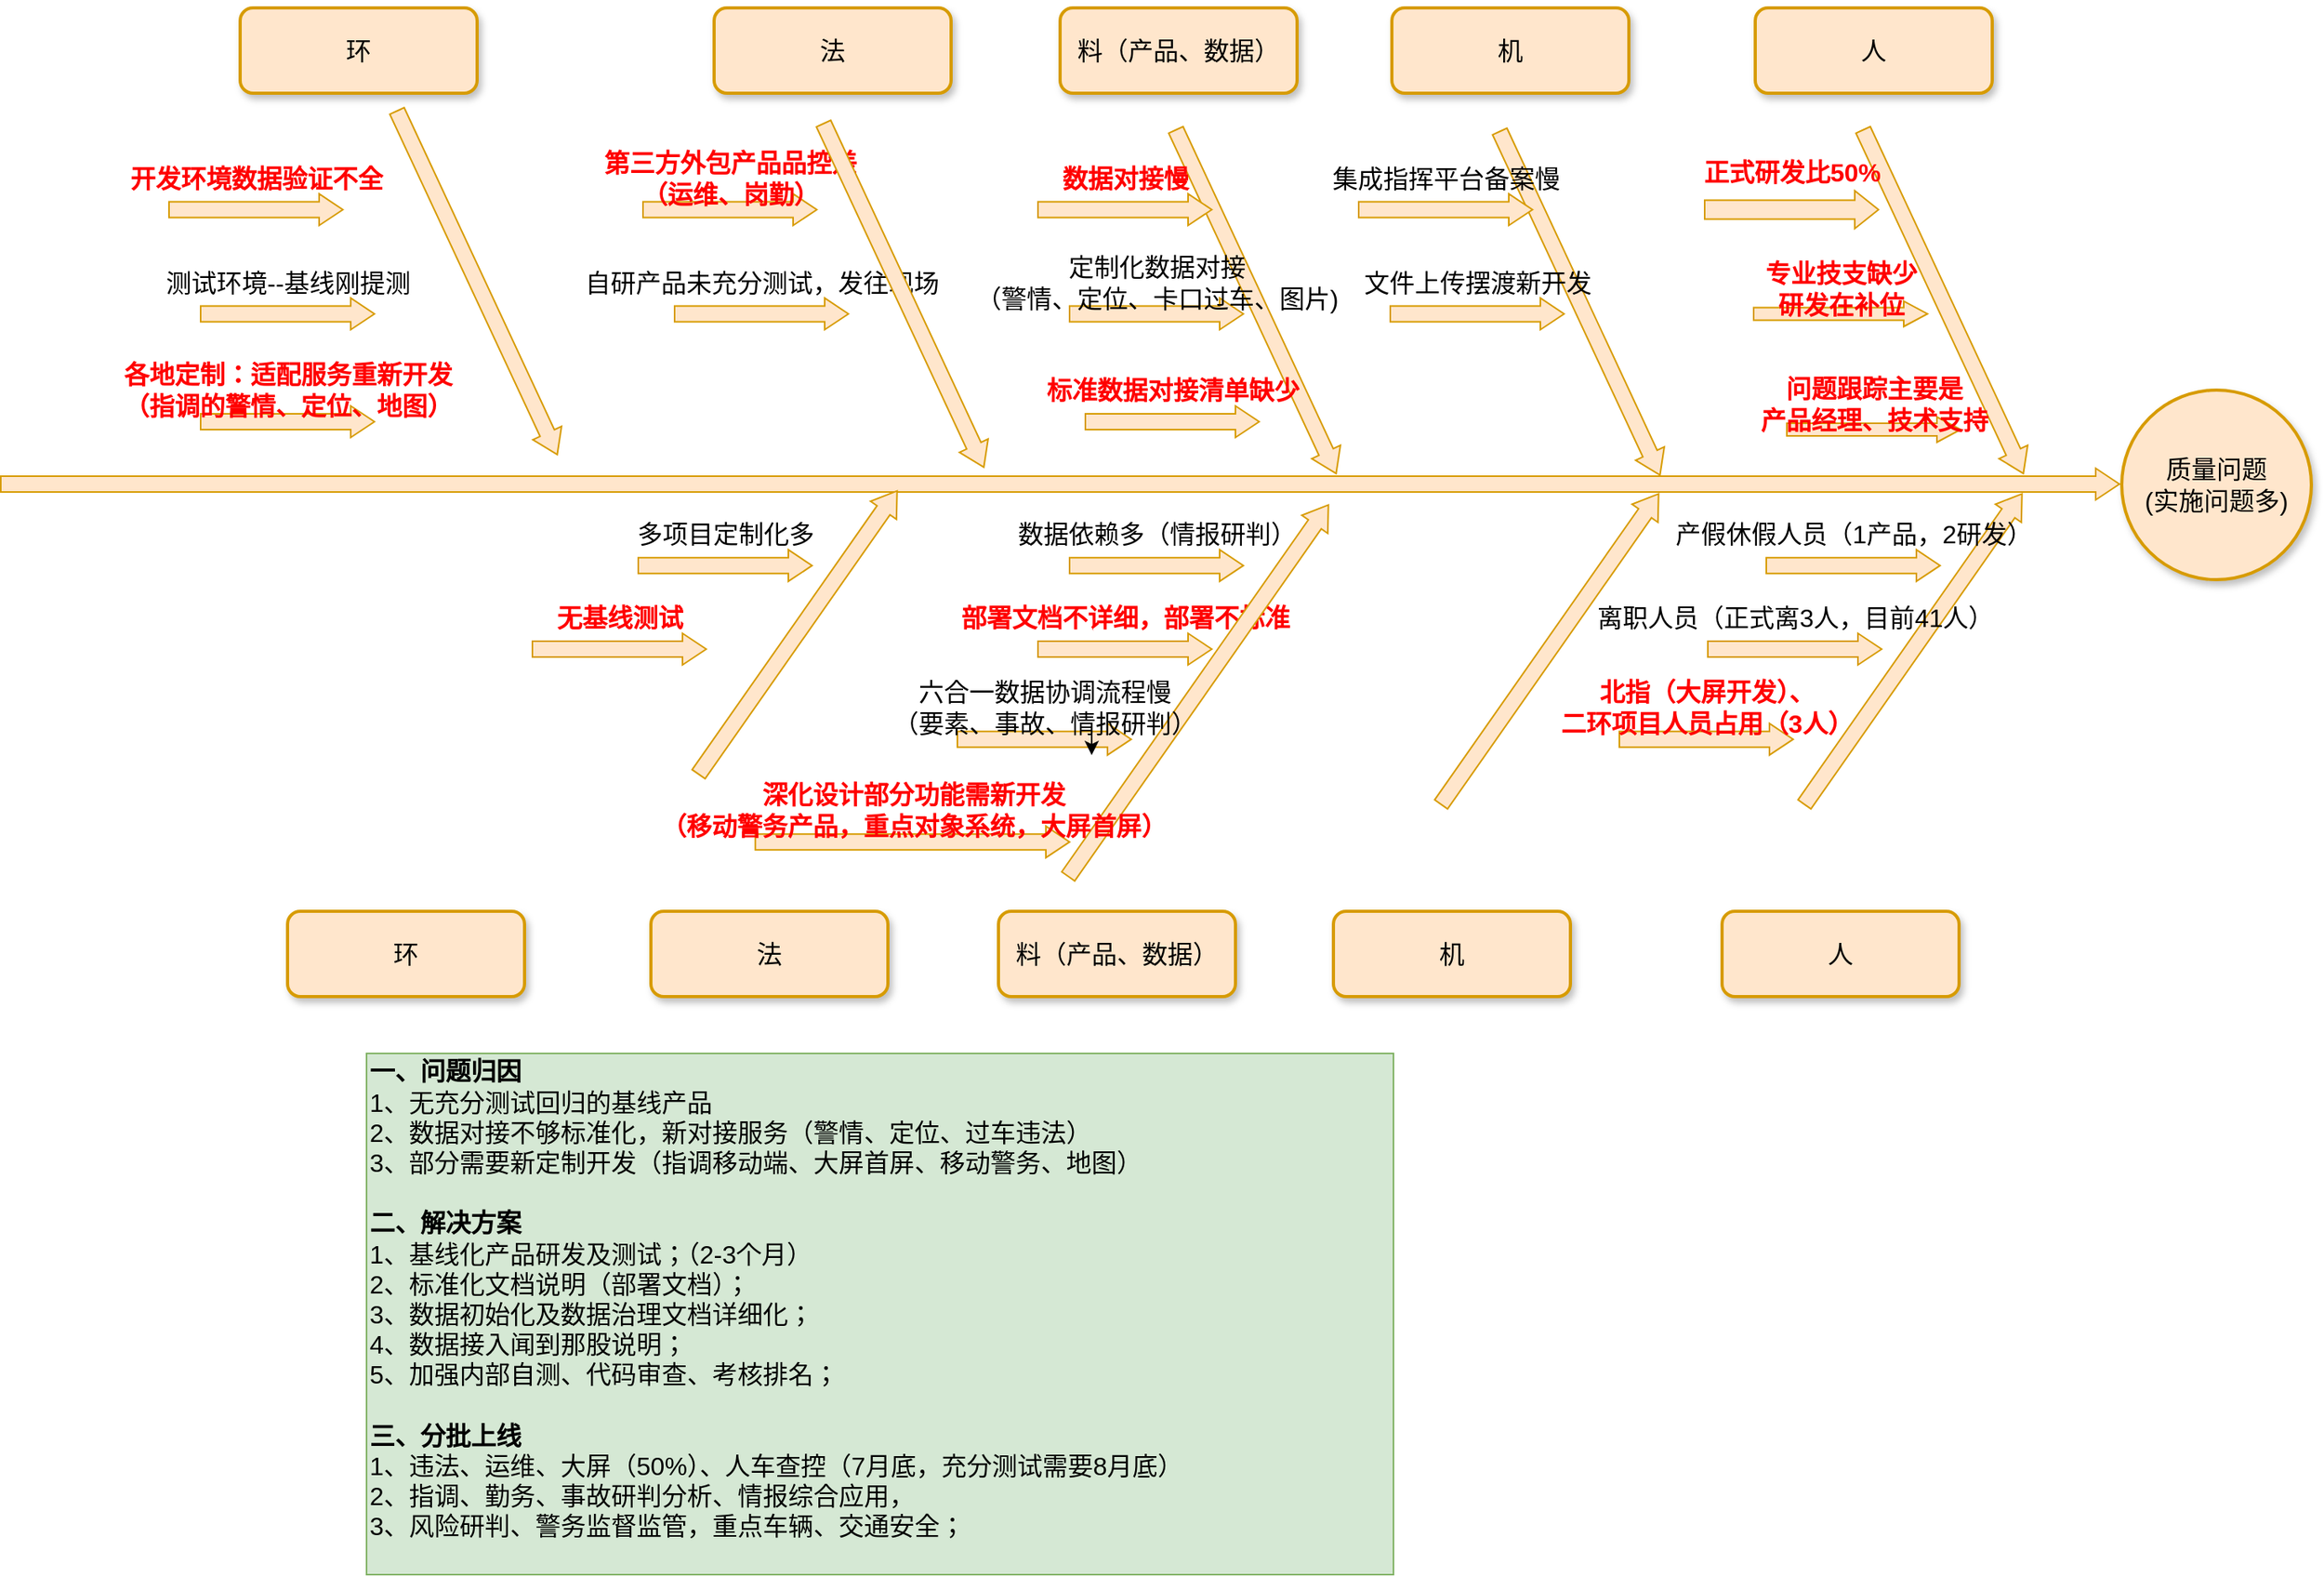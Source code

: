 <mxfile version="24.7.17" pages="3">
  <diagram id="59BYjAzN32ktKcpKIBuP" name="质量分析">
    <mxGraphModel dx="2193" dy="923" grid="0" gridSize="10" guides="1" tooltips="1" connect="1" arrows="1" fold="1" page="0" pageScale="1" pageWidth="827" pageHeight="1169" math="0" shadow="0">
      <root>
        <mxCell id="0" />
        <mxCell id="1" parent="0" />
        <mxCell id="lsGNj6fLJ-FlK3OzBnc--1" value="" style="html=1;shadow=0;dashed=0;align=center;verticalAlign=middle;shape=mxgraph.arrows2.arrow;dy=0.5;dx=15;direction=north;notch=0;rounded=0;strokeWidth=1;fontSize=16;rotation=35;fillColor=#ffe6cc;strokeColor=#d79b00;" parent="1" vertex="1">
          <mxGeometry x="799" y="604" width="20" height="240" as="geometry" />
        </mxCell>
        <mxCell id="lsGNj6fLJ-FlK3OzBnc--2" value="" style="html=1;shadow=0;dashed=0;align=center;verticalAlign=middle;shape=mxgraph.arrows2.arrow;dy=0.5;dx=15;direction=north;notch=0;rounded=0;strokeWidth=1;fontSize=16;rotation=35;fillColor=#ffe6cc;strokeColor=#d79b00;" parent="1" vertex="1">
          <mxGeometry x="1029" y="604" width="20" height="240" as="geometry" />
        </mxCell>
        <mxCell id="lsGNj6fLJ-FlK3OzBnc--3" value="" style="html=1;shadow=0;dashed=0;align=center;verticalAlign=middle;shape=mxgraph.arrows2.arrow;dy=0.5;dx=15;direction=north;notch=0;rounded=0;strokeWidth=1;fontSize=16;rotation=90;fillColor=#ffe6cc;strokeColor=#d79b00;" parent="1" vertex="1">
          <mxGeometry x="489" y="-51" width="20" height="1341" as="geometry" />
        </mxCell>
        <mxCell id="lsGNj6fLJ-FlK3OzBnc--4" value="" style="html=1;shadow=0;dashed=0;align=center;verticalAlign=middle;shape=mxgraph.arrows2.arrow;dy=0.5;dx=15;direction=north;notch=0;rounded=0;strokeWidth=1;fontSize=16;rotation=155;fillColor=#ffe6cc;strokeColor=#d79b00;" parent="1" vertex="1">
          <mxGeometry x="613" y="384" width="20" height="240" as="geometry" />
        </mxCell>
        <mxCell id="lsGNj6fLJ-FlK3OzBnc--5" value="" style="html=1;shadow=0;dashed=0;align=center;verticalAlign=middle;shape=mxgraph.arrows2.arrow;dy=0.5;dx=15;direction=north;notch=0;rounded=0;strokeWidth=1;fontSize=16;rotation=155;fillColor=#ffe6cc;strokeColor=#d79b00;" parent="1" vertex="1">
          <mxGeometry x="818" y="385" width="20" height="240" as="geometry" />
        </mxCell>
        <mxCell id="lsGNj6fLJ-FlK3OzBnc--6" value="" style="html=1;shadow=0;dashed=0;align=center;verticalAlign=middle;shape=mxgraph.arrows2.arrow;dy=0.5;dx=15;direction=north;notch=0;rounded=0;strokeWidth=1;fontSize=16;rotation=155;fillColor=#ffe6cc;strokeColor=#d79b00;" parent="1" vertex="1">
          <mxGeometry x="1048" y="384" width="20" height="240" as="geometry" />
        </mxCell>
        <mxCell id="lsGNj6fLJ-FlK3OzBnc--7" value="料（产品、数据）" style="rounded=1;whiteSpace=wrap;html=1;shadow=1;strokeWidth=2;fontSize=16;fillColor=#ffe6cc;strokeColor=#d79b00;" parent="1" vertex="1">
          <mxGeometry x="499" y="318" width="150" height="54" as="geometry" />
        </mxCell>
        <mxCell id="lsGNj6fLJ-FlK3OzBnc--8" value="机" style="rounded=1;whiteSpace=wrap;html=1;shadow=1;strokeWidth=2;fontSize=16;fillColor=#ffe6cc;strokeColor=#d79b00;" parent="1" vertex="1">
          <mxGeometry x="709" y="318" width="150" height="54" as="geometry" />
        </mxCell>
        <mxCell id="lsGNj6fLJ-FlK3OzBnc--9" value="人" style="rounded=1;whiteSpace=wrap;html=1;shadow=1;strokeWidth=2;fontSize=16;fillColor=#ffe6cc;strokeColor=#d79b00;" parent="1" vertex="1">
          <mxGeometry x="939" y="318" width="150" height="54" as="geometry" />
        </mxCell>
        <mxCell id="lsGNj6fLJ-FlK3OzBnc--10" value="法" style="rounded=1;whiteSpace=wrap;html=1;shadow=1;strokeWidth=2;fontSize=16;fillColor=#ffe6cc;strokeColor=#d79b00;" parent="1" vertex="1">
          <mxGeometry x="280" y="318" width="150" height="54" as="geometry" />
        </mxCell>
        <mxCell id="lsGNj6fLJ-FlK3OzBnc--11" value="机" style="rounded=1;whiteSpace=wrap;html=1;shadow=1;strokeWidth=2;fontSize=16;fillColor=#ffe6cc;strokeColor=#d79b00;" parent="1" vertex="1">
          <mxGeometry x="672" y="890" width="150" height="54" as="geometry" />
        </mxCell>
        <mxCell id="lsGNj6fLJ-FlK3OzBnc--13" value="质量问题&lt;div&gt;(实施问题多)&lt;/div&gt;" style="ellipse;whiteSpace=wrap;html=1;rounded=1;shadow=1;strokeWidth=2;fontSize=16;fillColor=#ffe6cc;strokeColor=#d79b00;" parent="1" vertex="1">
          <mxGeometry x="1171" y="560" width="120" height="120" as="geometry" />
        </mxCell>
        <mxCell id="lsGNj6fLJ-FlK3OzBnc--14" value="数据对接慢" style="html=1;shadow=0;dashed=0;align=center;verticalAlign=middle;shape=mxgraph.arrows2.arrow;dy=0.5;dx=15;direction=north;notch=0;rounded=0;strokeWidth=1;fontSize=16;rotation=90;horizontal=0;labelPosition=left;verticalLabelPosition=middle;fillColor=#ffe6cc;strokeColor=#d79b00;fontStyle=1;fontColor=#FF0000;" parent="1" vertex="1">
          <mxGeometry x="530" y="390.74" width="20" height="110" as="geometry" />
        </mxCell>
        <mxCell id="lsGNj6fLJ-FlK3OzBnc--15" value="&lt;div style=&quot;&quot;&gt;集成指挥平台备案慢&lt;br&gt;&lt;/div&gt;" style="html=1;shadow=0;dashed=0;align=center;verticalAlign=middle;shape=mxgraph.arrows2.arrow;dy=0.5;dx=15;direction=north;notch=0;rounded=0;strokeWidth=1;fontSize=16;rotation=90;horizontal=0;labelPosition=left;verticalLabelPosition=middle;fillColor=#ffe6cc;strokeColor=#d79b00;" parent="1" vertex="1">
          <mxGeometry x="733" y="390.74" width="20" height="110" as="geometry" />
        </mxCell>
        <mxCell id="lsGNj6fLJ-FlK3OzBnc--16" value="正式研发比50%" style="html=1;shadow=0;dashed=0;align=center;verticalAlign=middle;shape=mxgraph.arrows2.arrow;dy=0.5;dx=15;direction=north;notch=0;rounded=0;strokeWidth=1;fontSize=16;rotation=90;horizontal=0;labelPosition=left;verticalLabelPosition=middle;fillColor=#ffe6cc;strokeColor=#d79b00;fontStyle=1;fontColor=#FF0000;" parent="1" vertex="1">
          <mxGeometry x="950" y="390.74" width="24" height="110" as="geometry" />
        </mxCell>
        <mxCell id="lsGNj6fLJ-FlK3OzBnc--17" value="自研产品未充分测试，发往现场" style="html=1;shadow=0;dashed=0;align=center;verticalAlign=middle;shape=mxgraph.arrows2.arrow;dy=0.5;dx=15;direction=north;notch=0;rounded=0;strokeWidth=1;fontSize=16;rotation=90;horizontal=0;labelPosition=left;verticalLabelPosition=middle;fillColor=#ffe6cc;strokeColor=#d79b00;" parent="1" vertex="1">
          <mxGeometry x="300" y="456.74" width="20" height="110" as="geometry" />
        </mxCell>
        <mxCell id="lsGNj6fLJ-FlK3OzBnc--19" value="离职人员（正式离3人，目前41人）" style="html=1;shadow=0;dashed=0;align=center;verticalAlign=middle;shape=mxgraph.arrows2.arrow;dy=0.5;dx=15;direction=north;notch=0;rounded=0;strokeWidth=1;fontSize=16;rotation=90;horizontal=0;labelPosition=left;verticalLabelPosition=middle;fillColor=#ffe6cc;strokeColor=#d79b00;" parent="1" vertex="1">
          <mxGeometry x="954" y="669" width="20" height="110" as="geometry" />
        </mxCell>
        <mxCell id="lsGNj6fLJ-FlK3OzBnc--20" value="定制化数据对接&lt;div&gt;（警情、定位、卡口过车、图片)&lt;/div&gt;" style="html=1;shadow=0;dashed=0;align=center;verticalAlign=middle;shape=mxgraph.arrows2.arrow;dy=0.5;dx=15;direction=north;notch=0;rounded=0;strokeWidth=1;fontSize=16;rotation=90;horizontal=0;labelPosition=left;verticalLabelPosition=middle;fillColor=#ffe6cc;strokeColor=#d79b00;" parent="1" vertex="1">
          <mxGeometry x="550" y="456.74" width="20" height="110" as="geometry" />
        </mxCell>
        <mxCell id="lsGNj6fLJ-FlK3OzBnc--22" value="专业技支缺少&lt;div&gt;研发在补位&lt;/div&gt;" style="html=1;shadow=0;dashed=0;align=center;verticalAlign=middle;shape=mxgraph.arrows2.arrow;dy=0.5;dx=15;direction=north;notch=0;rounded=0;strokeWidth=1;fontSize=16;rotation=90;horizontal=0;labelPosition=left;verticalLabelPosition=middle;fillColor=#ffe6cc;strokeColor=#d79b00;fontStyle=1;fontColor=#FF0000;" parent="1" vertex="1">
          <mxGeometry x="985" y="456.74" width="16" height="110" as="geometry" />
        </mxCell>
        <mxCell id="lsGNj6fLJ-FlK3OzBnc--23" value="第三方外包产品品控差&lt;div&gt;（运维、岗勤）&lt;/div&gt;" style="html=1;shadow=0;dashed=0;align=center;verticalAlign=middle;shape=mxgraph.arrows2.arrow;dy=0.5;dx=15;direction=north;notch=0;rounded=0;strokeWidth=1;fontSize=16;rotation=90;horizontal=0;labelPosition=left;verticalLabelPosition=middle;fillColor=#ffe6cc;strokeColor=#d79b00;fontStyle=1;fontColor=#FF0000;" parent="1" vertex="1">
          <mxGeometry x="280" y="390.74" width="20" height="110" as="geometry" />
        </mxCell>
        <mxCell id="lsGNj6fLJ-FlK3OzBnc--25" value="产假休假人员（1产品，2研发）" style="html=1;shadow=0;dashed=0;align=center;verticalAlign=middle;shape=mxgraph.arrows2.arrow;dy=0.5;dx=15;direction=north;notch=0;rounded=0;strokeWidth=1;fontSize=16;rotation=90;horizontal=0;labelPosition=left;verticalLabelPosition=middle;fillColor=#ffe6cc;strokeColor=#d79b00;" parent="1" vertex="1">
          <mxGeometry x="991" y="616.1" width="20" height="110" as="geometry" />
        </mxCell>
        <mxCell id="lsGNj6fLJ-FlK3OzBnc--28" value="数据依赖多（情报研判）" style="html=1;shadow=0;dashed=0;align=center;verticalAlign=middle;shape=mxgraph.arrows2.arrow;dy=0.5;dx=15;direction=north;notch=0;rounded=0;strokeWidth=1;fontSize=16;rotation=90;horizontal=0;labelPosition=left;verticalLabelPosition=middle;fillColor=#ffe6cc;strokeColor=#d79b00;" parent="1" vertex="1">
          <mxGeometry x="550" y="616.1" width="20" height="110" as="geometry" />
        </mxCell>
        <mxCell id="lsGNj6fLJ-FlK3OzBnc--29" value="部署文档不详细，部署不标准" style="html=1;shadow=0;dashed=0;align=center;verticalAlign=middle;shape=mxgraph.arrows2.arrow;dy=0.5;dx=15;direction=north;notch=0;rounded=0;strokeWidth=1;fontSize=16;rotation=90;horizontal=0;labelPosition=left;verticalLabelPosition=middle;fillColor=#ffe6cc;strokeColor=#d79b00;fontStyle=1;fontColor=#FF0000;" parent="1" vertex="1">
          <mxGeometry x="530" y="669" width="20" height="110" as="geometry" />
        </mxCell>
        <mxCell id="lsGNj6fLJ-FlK3OzBnc--30" value="" style="html=1;shadow=0;dashed=0;align=center;verticalAlign=middle;shape=mxgraph.arrows2.arrow;dy=0.5;dx=15;direction=north;notch=0;rounded=0;strokeWidth=1;fontSize=16;rotation=155;fillColor=#ffe6cc;strokeColor=#d79b00;" parent="1" vertex="1">
          <mxGeometry x="390" y="380" width="20" height="240" as="geometry" />
        </mxCell>
        <mxCell id="lsGNj6fLJ-FlK3OzBnc--31" value="" style="html=1;shadow=0;dashed=0;align=center;verticalAlign=middle;shape=mxgraph.arrows2.arrow;dy=0.5;dx=15;direction=north;notch=0;rounded=0;strokeWidth=1;fontSize=16;rotation=35;fillColor=#ffe6cc;strokeColor=#d79b00;" parent="1" vertex="1">
          <mxGeometry x="576.49" y="606.74" width="20" height="287.1" as="geometry" />
        </mxCell>
        <mxCell id="lsGNj6fLJ-FlK3OzBnc--32" value="&lt;div&gt;&lt;font style=&quot;font-size: 16px;&quot;&gt;&lt;b style=&quot;font-size: 16px;&quot;&gt;一、问题归因&lt;/b&gt;&lt;/font&gt;&lt;/div&gt;&lt;div&gt;&lt;font style=&quot;font-size: 16px;&quot;&gt;&lt;span style=&quot;font-size: 16px;&quot;&gt;1、无充分测试回归的基线产品&lt;/span&gt;&lt;/font&gt;&lt;/div&gt;&lt;div&gt;&lt;font style=&quot;font-size: 16px;&quot;&gt;&lt;span style=&quot;font-size: 16px;&quot;&gt;2、数据对接不够标准化，新对接服务（警情、定位、过车违法）&lt;/span&gt;&lt;/font&gt;&lt;/div&gt;&lt;div&gt;&lt;font style=&quot;font-size: 16px;&quot;&gt;&lt;span style=&quot;font-size: 16px;&quot;&gt;3、部分需要新定制开发（指调移动端、大屏首屏、移动警务、地图）&lt;/span&gt;&lt;/font&gt;&lt;/div&gt;&lt;div&gt;&lt;font style=&quot;font-size: 16px;&quot;&gt;&lt;b style=&quot;font-size: 16px;&quot;&gt;&lt;br&gt;&lt;/b&gt;&lt;/font&gt;&lt;/div&gt;&lt;font style=&quot;font-size: 16px;&quot;&gt;&lt;b style=&quot;font-size: 16px;&quot;&gt;二、解决方案&lt;/b&gt;&lt;/font&gt;&lt;div style=&quot;font-size: 16px;&quot;&gt;1、基线化产品研发及测试；（2-3个月）&lt;/div&gt;&lt;div style=&quot;font-size: 16px;&quot;&gt;2、标准化文档说明（部署文档）；&lt;/div&gt;&lt;div style=&quot;font-size: 16px;&quot;&gt;3、数据初始化及数据治理文档详细化；&lt;/div&gt;&lt;div style=&quot;font-size: 16px;&quot;&gt;4、数据接入闻到那股说明；&lt;/div&gt;&lt;div style=&quot;font-size: 16px;&quot;&gt;5、加强内部自测、代码审查、考核排名；&lt;/div&gt;&lt;div style=&quot;font-size: 16px;&quot;&gt;&lt;br&gt;&lt;/div&gt;&lt;div style=&quot;font-size: 16px;&quot;&gt;&lt;b&gt;三、分批上线&lt;/b&gt;&lt;/div&gt;&lt;div style=&quot;font-size: 16px;&quot;&gt;1、违法、运维、大屏（50%）、人车查控（7月底，充分测试需要8月底）&lt;/div&gt;&lt;div style=&quot;font-size: 16px;&quot;&gt;2、指调、勤务、事故研判分析、情报综合应用，&lt;/div&gt;&lt;div style=&quot;font-size: 16px;&quot;&gt;3、风险研判、警务监督监管，重点车辆、交通安全；&lt;/div&gt;&lt;div style=&quot;font-size: 16px;&quot;&gt;&lt;br&gt;&lt;/div&gt;" style="rounded=0;whiteSpace=wrap;html=1;align=left;fillColor=#d5e8d4;strokeColor=#82b366;fontSize=16;" parent="1" vertex="1">
          <mxGeometry x="60" y="980" width="650" height="330" as="geometry" />
        </mxCell>
        <mxCell id="lsGNj6fLJ-FlK3OzBnc--36" value="多项目定制化多" style="html=1;shadow=0;dashed=0;align=center;verticalAlign=middle;shape=mxgraph.arrows2.arrow;dy=0.5;dx=15;direction=north;notch=0;rounded=0;strokeWidth=1;fontSize=16;rotation=90;horizontal=0;labelPosition=left;verticalLabelPosition=middle;fillColor=#ffe6cc;strokeColor=#d79b00;" parent="1" vertex="1">
          <mxGeometry x="277" y="616.1" width="20" height="110" as="geometry" />
        </mxCell>
        <mxCell id="lsGNj6fLJ-FlK3OzBnc--37" value="各地定制：适配服务重新开发&lt;div&gt;（指调的警情、定位、地图）&lt;/div&gt;" style="html=1;shadow=0;dashed=0;align=center;verticalAlign=middle;shape=mxgraph.arrows2.arrow;dy=0.5;dx=15;direction=north;notch=0;rounded=0;strokeWidth=1;fontSize=16;rotation=90;horizontal=0;labelPosition=left;verticalLabelPosition=middle;fillColor=#ffe6cc;strokeColor=#d79b00;fontStyle=1;fontColor=#FF0000;" parent="1" vertex="1">
          <mxGeometry y="525" width="20" height="110" as="geometry" />
        </mxCell>
        <mxCell id="lsGNj6fLJ-FlK3OzBnc--38" value="" style="html=1;shadow=0;dashed=0;align=center;verticalAlign=middle;shape=mxgraph.arrows2.arrow;dy=0.5;dx=15;direction=north;notch=0;rounded=0;strokeWidth=1;fontSize=16;rotation=35;fillColor=#ffe6cc;strokeColor=#d79b00;" parent="1" vertex="1">
          <mxGeometry x="323.02" y="604" width="20" height="219" as="geometry" />
        </mxCell>
        <mxCell id="lsGNj6fLJ-FlK3OzBnc--39" value="环" style="rounded=1;whiteSpace=wrap;html=1;shadow=1;strokeWidth=2;fontSize=16;fillColor=#ffe6cc;strokeColor=#d79b00;" parent="1" vertex="1">
          <mxGeometry x="-20" y="318" width="150" height="54" as="geometry" />
        </mxCell>
        <mxCell id="lsGNj6fLJ-FlK3OzBnc--40" value="料（产品、数据）" style="rounded=1;whiteSpace=wrap;html=1;shadow=1;strokeWidth=2;fontSize=16;fillColor=#ffe6cc;strokeColor=#d79b00;" parent="1" vertex="1">
          <mxGeometry x="460" y="890" width="150" height="54" as="geometry" />
        </mxCell>
        <mxCell id="lsGNj6fLJ-FlK3OzBnc--42" value="人" style="rounded=1;whiteSpace=wrap;html=1;shadow=1;strokeWidth=2;fontSize=16;fillColor=#ffe6cc;strokeColor=#d79b00;" parent="1" vertex="1">
          <mxGeometry x="918" y="890" width="150" height="54" as="geometry" />
        </mxCell>
        <mxCell id="lsGNj6fLJ-FlK3OzBnc--43" value="法" style="rounded=1;whiteSpace=wrap;html=1;shadow=1;strokeWidth=2;fontSize=16;fillColor=#ffe6cc;strokeColor=#d79b00;" parent="1" vertex="1">
          <mxGeometry x="240" y="890" width="150" height="54" as="geometry" />
        </mxCell>
        <mxCell id="lsGNj6fLJ-FlK3OzBnc--44" value="环" style="rounded=1;whiteSpace=wrap;html=1;shadow=1;strokeWidth=2;fontSize=16;fillColor=#ffe6cc;strokeColor=#d79b00;" parent="1" vertex="1">
          <mxGeometry x="10" y="890" width="150" height="54" as="geometry" />
        </mxCell>
        <mxCell id="lsGNj6fLJ-FlK3OzBnc--51" value="&lt;div style=&quot;&quot;&gt;文件上传摆渡新开发&lt;br&gt;&lt;/div&gt;" style="html=1;shadow=0;dashed=0;align=center;verticalAlign=middle;shape=mxgraph.arrows2.arrow;dy=0.5;dx=15;direction=north;notch=0;rounded=0;strokeWidth=1;fontSize=16;rotation=90;horizontal=0;labelPosition=left;verticalLabelPosition=middle;fillColor=#ffe6cc;strokeColor=#d79b00;" parent="1" vertex="1">
          <mxGeometry x="753" y="456.74" width="20" height="110" as="geometry" />
        </mxCell>
        <mxCell id="lsGNj6fLJ-FlK3OzBnc--54" value="标准数据对接清单缺少" style="html=1;shadow=0;dashed=0;align=center;verticalAlign=middle;shape=mxgraph.arrows2.arrow;dy=0.5;dx=15;direction=north;notch=0;rounded=0;strokeWidth=1;fontSize=16;rotation=90;horizontal=0;labelPosition=left;verticalLabelPosition=middle;fillColor=#ffe6cc;strokeColor=#d79b00;fontStyle=1;fontColor=#FF0000;" parent="1" vertex="1">
          <mxGeometry x="560" y="525" width="20" height="110" as="geometry" />
        </mxCell>
        <mxCell id="lsGNj6fLJ-FlK3OzBnc--56" value="六合一数据协调流程慢&lt;div&gt;（要素、事故、情报研判）&lt;/div&gt;" style="html=1;shadow=0;dashed=0;align=center;verticalAlign=middle;shape=mxgraph.arrows2.arrow;dy=0.5;dx=15;direction=north;notch=0;rounded=0;strokeWidth=1;fontSize=16;rotation=90;horizontal=0;labelPosition=left;verticalLabelPosition=middle;fillColor=#ffe6cc;strokeColor=#d79b00;fontStyle=0" parent="1" vertex="1">
          <mxGeometry x="479" y="726.1" width="20" height="110" as="geometry" />
        </mxCell>
        <mxCell id="lsGNj6fLJ-FlK3OzBnc--57" style="edgeStyle=orthogonalEdgeStyle;rounded=0;orthogonalLoop=1;jettySize=auto;html=1;" parent="1" source="lsGNj6fLJ-FlK3OzBnc--56" target="lsGNj6fLJ-FlK3OzBnc--56" edge="1">
          <mxGeometry relative="1" as="geometry" />
        </mxCell>
        <mxCell id="lsGNj6fLJ-FlK3OzBnc--58" value="深化设计部分功能需新开发&lt;div&gt;（&lt;span style=&quot;background-color: initial;&quot;&gt;移动警务产品，&lt;/span&gt;&lt;span style=&quot;background-color: initial;&quot;&gt;重点对象系统，大屏首屏&lt;/span&gt;）&lt;br&gt;&lt;/div&gt;" style="html=1;shadow=0;dashed=0;align=center;verticalAlign=middle;shape=mxgraph.arrows2.arrow;dy=0.5;dx=15;direction=north;notch=0;rounded=0;strokeWidth=1;fontSize=16;rotation=90;horizontal=0;labelPosition=left;verticalLabelPosition=middle;fillColor=#ffe6cc;strokeColor=#d79b00;fontStyle=1;fontColor=#FF0000;" parent="1" vertex="1">
          <mxGeometry x="395.55" y="746.65" width="20" height="198.9" as="geometry" />
        </mxCell>
        <mxCell id="lsGNj6fLJ-FlK3OzBnc--61" value="测试环境--基线刚提测" style="html=1;shadow=0;dashed=0;align=center;verticalAlign=middle;shape=mxgraph.arrows2.arrow;dy=0.5;dx=15;direction=north;notch=0;rounded=0;strokeWidth=1;fontSize=16;rotation=90;horizontal=0;labelPosition=left;verticalLabelPosition=middle;fillColor=#ffe6cc;strokeColor=#d79b00;" parent="1" vertex="1">
          <mxGeometry y="456.74" width="20" height="110" as="geometry" />
        </mxCell>
        <mxCell id="lsGNj6fLJ-FlK3OzBnc--62" value="开发环境数据验证不全" style="html=1;shadow=0;dashed=0;align=center;verticalAlign=middle;shape=mxgraph.arrows2.arrow;dy=0.5;dx=15;direction=north;notch=0;rounded=0;strokeWidth=1;fontSize=16;rotation=90;horizontal=0;labelPosition=left;verticalLabelPosition=middle;fillColor=#ffe6cc;strokeColor=#d79b00;fontStyle=1;fontColor=#FF0000;" parent="1" vertex="1">
          <mxGeometry x="-20" y="390.74" width="20" height="110" as="geometry" />
        </mxCell>
        <mxCell id="lsGNj6fLJ-FlK3OzBnc--63" value="" style="html=1;shadow=0;dashed=0;align=center;verticalAlign=middle;shape=mxgraph.arrows2.arrow;dy=0.5;dx=15;direction=north;notch=0;rounded=0;strokeWidth=1;fontSize=16;rotation=155;fillColor=#ffe6cc;strokeColor=#d79b00;" parent="1" vertex="1">
          <mxGeometry x="120" y="372" width="20" height="240" as="geometry" />
        </mxCell>
        <mxCell id="lsGNj6fLJ-FlK3OzBnc--64" value="北指（大屏开发）、&lt;div&gt;二环项目人员占用（3人）&lt;/div&gt;" style="html=1;shadow=0;dashed=0;align=center;verticalAlign=middle;shape=mxgraph.arrows2.arrow;dy=0.5;dx=15;direction=north;notch=0;rounded=0;strokeWidth=1;fontSize=16;rotation=90;horizontal=0;labelPosition=left;verticalLabelPosition=middle;fillColor=#ffe6cc;strokeColor=#d79b00;fontStyle=1;fontColor=#FF0000;" parent="1" vertex="1">
          <mxGeometry x="898" y="726.1" width="20" height="110" as="geometry" />
        </mxCell>
        <mxCell id="lsGNj6fLJ-FlK3OzBnc--66" value="无基线测试" style="html=1;shadow=0;dashed=0;align=center;verticalAlign=middle;shape=mxgraph.arrows2.arrow;dy=0.5;dx=15;direction=north;notch=0;rounded=0;strokeWidth=1;fontSize=16;rotation=90;horizontal=0;labelPosition=left;verticalLabelPosition=middle;fillColor=#ffe6cc;strokeColor=#d79b00;fontStyle=1;fontColor=#FF0000;" parent="1" vertex="1">
          <mxGeometry x="210" y="669" width="20" height="110" as="geometry" />
        </mxCell>
        <mxCell id="2-p4YG1oCj9Hd3VdTMMd-1" value="问题跟踪主要是&lt;div&gt;产品经理、技术支持&lt;/div&gt;" style="html=1;shadow=0;dashed=0;align=center;verticalAlign=middle;shape=mxgraph.arrows2.arrow;dy=0.5;dx=15;direction=north;notch=0;rounded=0;strokeWidth=1;fontSize=16;rotation=90;horizontal=0;labelPosition=left;verticalLabelPosition=middle;fillColor=#ffe6cc;strokeColor=#d79b00;fontStyle=1;fontColor=#FF0000;" vertex="1" parent="1">
          <mxGeometry x="1006" y="530" width="16" height="110" as="geometry" />
        </mxCell>
      </root>
    </mxGraphModel>
  </diagram>
  <diagram name="质量分析 的副本" id="I4RqWH3CsMJDzz0PImSs">
    <mxGraphModel dx="2449" dy="1054" grid="0" gridSize="10" guides="1" tooltips="1" connect="1" arrows="1" fold="1" page="0" pageScale="1" pageWidth="827" pageHeight="1169" math="0" shadow="0">
      <root>
        <mxCell id="5EUs6spXbNmxz0RjEtKR-0" />
        <mxCell id="5EUs6spXbNmxz0RjEtKR-1" parent="5EUs6spXbNmxz0RjEtKR-0" />
        <mxCell id="5EUs6spXbNmxz0RjEtKR-2" value="" style="html=1;shadow=0;dashed=0;align=center;verticalAlign=middle;shape=mxgraph.arrows2.arrow;dy=0.5;dx=15;direction=north;notch=0;rounded=0;strokeWidth=1;fontSize=16;rotation=35;fillColor=#ffe6cc;strokeColor=#d79b00;" vertex="1" parent="5EUs6spXbNmxz0RjEtKR-1">
          <mxGeometry x="799" y="604" width="20" height="240" as="geometry" />
        </mxCell>
        <mxCell id="5EUs6spXbNmxz0RjEtKR-3" value="" style="html=1;shadow=0;dashed=0;align=center;verticalAlign=middle;shape=mxgraph.arrows2.arrow;dy=0.5;dx=15;direction=north;notch=0;rounded=0;strokeWidth=1;fontSize=16;rotation=35;fillColor=#ffe6cc;strokeColor=#d79b00;" vertex="1" parent="5EUs6spXbNmxz0RjEtKR-1">
          <mxGeometry x="1029" y="604" width="20" height="240" as="geometry" />
        </mxCell>
        <mxCell id="5EUs6spXbNmxz0RjEtKR-4" value="" style="html=1;shadow=0;dashed=0;align=center;verticalAlign=middle;shape=mxgraph.arrows2.arrow;dy=0.5;dx=15;direction=north;notch=0;rounded=0;strokeWidth=1;fontSize=16;rotation=90;fillColor=#ffe6cc;strokeColor=#d79b00;" vertex="1" parent="5EUs6spXbNmxz0RjEtKR-1">
          <mxGeometry x="489" y="-51" width="20" height="1341" as="geometry" />
        </mxCell>
        <mxCell id="5EUs6spXbNmxz0RjEtKR-5" value="" style="html=1;shadow=0;dashed=0;align=center;verticalAlign=middle;shape=mxgraph.arrows2.arrow;dy=0.5;dx=15;direction=north;notch=0;rounded=0;strokeWidth=1;fontSize=16;rotation=155;fillColor=#ffe6cc;strokeColor=#d79b00;" vertex="1" parent="5EUs6spXbNmxz0RjEtKR-1">
          <mxGeometry x="613" y="384" width="20" height="240" as="geometry" />
        </mxCell>
        <mxCell id="5EUs6spXbNmxz0RjEtKR-6" value="" style="html=1;shadow=0;dashed=0;align=center;verticalAlign=middle;shape=mxgraph.arrows2.arrow;dy=0.5;dx=15;direction=north;notch=0;rounded=0;strokeWidth=1;fontSize=16;rotation=155;fillColor=#ffe6cc;strokeColor=#d79b00;" vertex="1" parent="5EUs6spXbNmxz0RjEtKR-1">
          <mxGeometry x="818" y="385" width="20" height="240" as="geometry" />
        </mxCell>
        <mxCell id="5EUs6spXbNmxz0RjEtKR-7" value="" style="html=1;shadow=0;dashed=0;align=center;verticalAlign=middle;shape=mxgraph.arrows2.arrow;dy=0.5;dx=15;direction=north;notch=0;rounded=0;strokeWidth=1;fontSize=16;rotation=155;fillColor=#ffe6cc;strokeColor=#d79b00;" vertex="1" parent="5EUs6spXbNmxz0RjEtKR-1">
          <mxGeometry x="1048" y="384" width="20" height="240" as="geometry" />
        </mxCell>
        <mxCell id="5EUs6spXbNmxz0RjEtKR-8" value="料（产品、数据）" style="rounded=1;whiteSpace=wrap;html=1;shadow=1;strokeWidth=2;fontSize=16;fillColor=#ffe6cc;strokeColor=#d79b00;" vertex="1" parent="5EUs6spXbNmxz0RjEtKR-1">
          <mxGeometry x="499" y="318" width="150" height="54" as="geometry" />
        </mxCell>
        <mxCell id="5EUs6spXbNmxz0RjEtKR-9" value="机" style="rounded=1;whiteSpace=wrap;html=1;shadow=1;strokeWidth=2;fontSize=16;fillColor=#ffe6cc;strokeColor=#d79b00;" vertex="1" parent="5EUs6spXbNmxz0RjEtKR-1">
          <mxGeometry x="709" y="318" width="150" height="54" as="geometry" />
        </mxCell>
        <mxCell id="5EUs6spXbNmxz0RjEtKR-10" value="人" style="rounded=1;whiteSpace=wrap;html=1;shadow=1;strokeWidth=2;fontSize=16;fillColor=#ffe6cc;strokeColor=#d79b00;" vertex="1" parent="5EUs6spXbNmxz0RjEtKR-1">
          <mxGeometry x="939" y="318" width="150" height="54" as="geometry" />
        </mxCell>
        <mxCell id="5EUs6spXbNmxz0RjEtKR-11" value="法" style="rounded=1;whiteSpace=wrap;html=1;shadow=1;strokeWidth=2;fontSize=16;fillColor=#ffe6cc;strokeColor=#d79b00;" vertex="1" parent="5EUs6spXbNmxz0RjEtKR-1">
          <mxGeometry x="280" y="318" width="150" height="54" as="geometry" />
        </mxCell>
        <mxCell id="5EUs6spXbNmxz0RjEtKR-12" value="机" style="rounded=1;whiteSpace=wrap;html=1;shadow=1;strokeWidth=2;fontSize=16;fillColor=#ffe6cc;strokeColor=#d79b00;" vertex="1" parent="5EUs6spXbNmxz0RjEtKR-1">
          <mxGeometry x="672" y="890" width="150" height="54" as="geometry" />
        </mxCell>
        <mxCell id="5EUs6spXbNmxz0RjEtKR-13" value="质量问题&lt;div&gt;(实施问题多)&lt;/div&gt;" style="ellipse;whiteSpace=wrap;html=1;rounded=1;shadow=1;strokeWidth=2;fontSize=16;fillColor=#ffe6cc;strokeColor=#d79b00;" vertex="1" parent="5EUs6spXbNmxz0RjEtKR-1">
          <mxGeometry x="1171" y="560" width="120" height="120" as="geometry" />
        </mxCell>
        <mxCell id="5EUs6spXbNmxz0RjEtKR-14" value="数据对接慢" style="html=1;shadow=0;dashed=0;align=center;verticalAlign=middle;shape=mxgraph.arrows2.arrow;dy=0.5;dx=15;direction=north;notch=0;rounded=0;strokeWidth=1;fontSize=16;rotation=90;horizontal=0;labelPosition=left;verticalLabelPosition=middle;fillColor=#ffe6cc;strokeColor=#d79b00;fontStyle=1;fontColor=#FF0000;" vertex="1" parent="5EUs6spXbNmxz0RjEtKR-1">
          <mxGeometry x="530" y="390.74" width="20" height="110" as="geometry" />
        </mxCell>
        <mxCell id="5EUs6spXbNmxz0RjEtKR-15" value="&lt;div style=&quot;&quot;&gt;集成指挥平台备案慢&lt;br&gt;&lt;/div&gt;" style="html=1;shadow=0;dashed=0;align=center;verticalAlign=middle;shape=mxgraph.arrows2.arrow;dy=0.5;dx=15;direction=north;notch=0;rounded=0;strokeWidth=1;fontSize=16;rotation=90;horizontal=0;labelPosition=left;verticalLabelPosition=middle;fillColor=#ffe6cc;strokeColor=#d79b00;fontColor=#FF0000;fontStyle=1" vertex="1" parent="5EUs6spXbNmxz0RjEtKR-1">
          <mxGeometry x="733" y="390.74" width="20" height="110" as="geometry" />
        </mxCell>
        <mxCell id="5EUs6spXbNmxz0RjEtKR-16" value="正式研发比50%" style="html=1;shadow=0;dashed=0;align=center;verticalAlign=middle;shape=mxgraph.arrows2.arrow;dy=0.5;dx=15;direction=north;notch=0;rounded=0;strokeWidth=1;fontSize=16;rotation=90;horizontal=0;labelPosition=left;verticalLabelPosition=middle;fillColor=#ffe6cc;strokeColor=#d79b00;fontStyle=1;fontColor=#FF0000;" vertex="1" parent="5EUs6spXbNmxz0RjEtKR-1">
          <mxGeometry x="950" y="390.74" width="24" height="110" as="geometry" />
        </mxCell>
        <mxCell id="5EUs6spXbNmxz0RjEtKR-17" value="自研产品未充分测试，发往现场" style="html=1;shadow=0;dashed=0;align=center;verticalAlign=middle;shape=mxgraph.arrows2.arrow;dy=0.5;dx=15;direction=north;notch=0;rounded=0;strokeWidth=1;fontSize=16;rotation=90;horizontal=0;labelPosition=left;verticalLabelPosition=middle;fillColor=#ffe6cc;strokeColor=#d79b00;" vertex="1" parent="5EUs6spXbNmxz0RjEtKR-1">
          <mxGeometry x="280.02" y="490" width="20" height="110" as="geometry" />
        </mxCell>
        <mxCell id="5EUs6spXbNmxz0RjEtKR-18" value="离职人员（正式离3人，目前41人）" style="html=1;shadow=0;dashed=0;align=center;verticalAlign=middle;shape=mxgraph.arrows2.arrow;dy=0.5;dx=15;direction=north;notch=0;rounded=0;strokeWidth=1;fontSize=16;rotation=90;horizontal=0;labelPosition=left;verticalLabelPosition=middle;fillColor=#ffe6cc;strokeColor=#d79b00;" vertex="1" parent="5EUs6spXbNmxz0RjEtKR-1">
          <mxGeometry x="954" y="669" width="20" height="110" as="geometry" />
        </mxCell>
        <mxCell id="5EUs6spXbNmxz0RjEtKR-19" value="定制化数据对接&lt;div&gt;（警情、定位、卡口过车、图片)&lt;/div&gt;" style="html=1;shadow=0;dashed=0;align=center;verticalAlign=middle;shape=mxgraph.arrows2.arrow;dy=0.5;dx=15;direction=north;notch=0;rounded=0;strokeWidth=1;fontSize=16;rotation=90;horizontal=0;labelPosition=left;verticalLabelPosition=middle;fillColor=#ffe6cc;strokeColor=#d79b00;" vertex="1" parent="5EUs6spXbNmxz0RjEtKR-1">
          <mxGeometry x="550" y="456.74" width="20" height="110" as="geometry" />
        </mxCell>
        <mxCell id="5EUs6spXbNmxz0RjEtKR-20" value="专业技支缺少&lt;div&gt;研发在补位&lt;/div&gt;" style="html=1;shadow=0;dashed=0;align=center;verticalAlign=middle;shape=mxgraph.arrows2.arrow;dy=0.5;dx=15;direction=north;notch=0;rounded=0;strokeWidth=1;fontSize=16;rotation=90;horizontal=0;labelPosition=left;verticalLabelPosition=middle;fillColor=#ffe6cc;strokeColor=#d79b00;fontStyle=1;fontColor=#FF0000;" vertex="1" parent="5EUs6spXbNmxz0RjEtKR-1">
          <mxGeometry x="985" y="456.74" width="16" height="110" as="geometry" />
        </mxCell>
        <mxCell id="5EUs6spXbNmxz0RjEtKR-21" value="第三方外包产品品控差&lt;div&gt;（运维、岗勤）&lt;/div&gt;" style="html=1;shadow=0;dashed=0;align=center;verticalAlign=middle;shape=mxgraph.arrows2.arrow;dy=0.5;dx=15;direction=north;notch=0;rounded=0;strokeWidth=1;fontSize=16;rotation=90;horizontal=0;labelPosition=left;verticalLabelPosition=middle;fillColor=#ffe6cc;strokeColor=#d79b00;fontStyle=1;fontColor=#FF0000;" vertex="1" parent="5EUs6spXbNmxz0RjEtKR-1">
          <mxGeometry x="277" y="420" width="20" height="110" as="geometry" />
        </mxCell>
        <mxCell id="5EUs6spXbNmxz0RjEtKR-22" value="产假休假人员（1产品，2研发）" style="html=1;shadow=0;dashed=0;align=center;verticalAlign=middle;shape=mxgraph.arrows2.arrow;dy=0.5;dx=15;direction=north;notch=0;rounded=0;strokeWidth=1;fontSize=16;rotation=90;horizontal=0;labelPosition=left;verticalLabelPosition=middle;fillColor=#ffe6cc;strokeColor=#d79b00;" vertex="1" parent="5EUs6spXbNmxz0RjEtKR-1">
          <mxGeometry x="991" y="616.1" width="20" height="110" as="geometry" />
        </mxCell>
        <mxCell id="5EUs6spXbNmxz0RjEtKR-23" value="数据依赖多（情报研判）" style="html=1;shadow=0;dashed=0;align=center;verticalAlign=middle;shape=mxgraph.arrows2.arrow;dy=0.5;dx=15;direction=north;notch=0;rounded=0;strokeWidth=1;fontSize=16;rotation=90;horizontal=0;labelPosition=left;verticalLabelPosition=middle;fillColor=#ffe6cc;strokeColor=#d79b00;" vertex="1" parent="5EUs6spXbNmxz0RjEtKR-1">
          <mxGeometry x="550" y="616.1" width="20" height="110" as="geometry" />
        </mxCell>
        <mxCell id="5EUs6spXbNmxz0RjEtKR-24" value="基础组件依赖琐碎，部署麻烦，&lt;div&gt;部署文档不详细，部署不标准&lt;/div&gt;" style="html=1;shadow=0;dashed=0;align=center;verticalAlign=middle;shape=mxgraph.arrows2.arrow;dy=0.5;dx=15;direction=north;notch=0;rounded=0;strokeWidth=1;fontSize=16;rotation=90;horizontal=0;labelPosition=left;verticalLabelPosition=middle;fillColor=#ffe6cc;strokeColor=#d79b00;fontStyle=1;fontColor=#FF0000;" vertex="1" parent="5EUs6spXbNmxz0RjEtKR-1">
          <mxGeometry x="499" y="669" width="20" height="110" as="geometry" />
        </mxCell>
        <mxCell id="5EUs6spXbNmxz0RjEtKR-25" value="" style="html=1;shadow=0;dashed=0;align=center;verticalAlign=middle;shape=mxgraph.arrows2.arrow;dy=0.5;dx=15;direction=north;notch=0;rounded=0;strokeWidth=1;fontSize=16;rotation=155;fillColor=#ffe6cc;strokeColor=#d79b00;" vertex="1" parent="5EUs6spXbNmxz0RjEtKR-1">
          <mxGeometry x="390" y="380" width="20" height="240" as="geometry" />
        </mxCell>
        <mxCell id="5EUs6spXbNmxz0RjEtKR-26" value="" style="html=1;shadow=0;dashed=0;align=center;verticalAlign=middle;shape=mxgraph.arrows2.arrow;dy=0.5;dx=15;direction=north;notch=0;rounded=0;strokeWidth=1;fontSize=16;rotation=35;fillColor=#ffe6cc;strokeColor=#d79b00;" vertex="1" parent="5EUs6spXbNmxz0RjEtKR-1">
          <mxGeometry x="576.49" y="606.74" width="20" height="287.1" as="geometry" />
        </mxCell>
        <mxCell id="5EUs6spXbNmxz0RjEtKR-27" value="&lt;div&gt;&lt;font style=&quot;font-size: 16px;&quot;&gt;&lt;b style=&quot;font-size: 16px;&quot;&gt;一、问题归因&lt;/b&gt;&lt;/font&gt;&lt;/div&gt;&lt;div&gt;&lt;font style=&quot;font-size: 16px;&quot;&gt;&lt;span style=&quot;font-size: 16px;&quot;&gt;1、无充分测试回归的基线产品，质量差，部署麻烦&lt;/span&gt;&lt;/font&gt;&lt;/div&gt;&lt;div&gt;&lt;font style=&quot;font-size: 16px;&quot;&gt;&lt;span style=&quot;font-size: 16px;&quot;&gt;2、数据对接不够标准化，新对接服务（警情、定位、过车违法）&lt;/span&gt;&lt;/font&gt;&lt;/div&gt;&lt;div&gt;&lt;font style=&quot;font-size: 16px;&quot;&gt;&lt;span style=&quot;font-size: 16px;&quot;&gt;3、部分需要新定制开发（指调移动端、大屏首屏、移动警务、地图）&lt;/span&gt;&lt;/font&gt;&lt;/div&gt;&lt;div&gt;&lt;font style=&quot;font-size: 16px;&quot;&gt;&lt;b style=&quot;font-size: 16px;&quot;&gt;&lt;br&gt;&lt;/b&gt;&lt;/font&gt;&lt;/div&gt;&lt;font style=&quot;font-size: 16px;&quot;&gt;&lt;b style=&quot;font-size: 16px;&quot;&gt;二、解决方案&lt;/b&gt;&lt;/font&gt;&lt;div style=&quot;font-size: 16px;&quot;&gt;1、基线化产品研发及测试；&lt;b&gt;解决中&lt;/b&gt;&lt;/div&gt;&lt;div style=&quot;font-size: 16px;&quot;&gt;（大屏、警力资源、勤务已发版；运维、指调，人车查控马上发版）&lt;/div&gt;&lt;div style=&quot;font-size: 16px;&quot;&gt;2、&lt;span style=&quot;background-color: initial;&quot;&gt;自动化部署文档，&lt;/span&gt;&lt;span style=&quot;background-color: initial;&quot;&gt;标准化文档说明（部署文档）&lt;/span&gt;&lt;/div&gt;&lt;div style=&quot;font-size: 16px;&quot;&gt;3、数据对接目录，数据初始化及数据治理文档详细化；&lt;/div&gt;&lt;div style=&quot;font-size: 16px;&quot;&gt;4、数据接入闻到那股说明；&lt;/div&gt;&lt;div style=&quot;font-size: 16px;&quot;&gt;5、加强内部自测、代码审查、考核排名；&lt;/div&gt;&lt;div style=&quot;font-size: 16px;&quot;&gt;&lt;br&gt;&lt;/div&gt;&lt;div style=&quot;font-size: 16px;&quot;&gt;&lt;b&gt;三、分批上线&lt;/b&gt;&lt;/div&gt;&lt;div style=&quot;font-size: 16px;&quot;&gt;1、违法、运维、大屏（50%）、人车查控（7月底，充分测试需要8月底）&lt;/div&gt;&lt;div style=&quot;font-size: 16px;&quot;&gt;2、指调、勤务、事故研判分析、情报综合应用，&lt;/div&gt;&lt;div style=&quot;font-size: 16px;&quot;&gt;3、风险研判、警务监督监管，重点车辆、交通安全；&lt;/div&gt;&lt;div style=&quot;font-size: 16px;&quot;&gt;&lt;br&gt;&lt;/div&gt;" style="rounded=0;whiteSpace=wrap;html=1;align=left;fillColor=#d5e8d4;strokeColor=#82b366;fontSize=16;" vertex="1" parent="5EUs6spXbNmxz0RjEtKR-1">
          <mxGeometry x="60" y="980" width="653" height="342" as="geometry" />
        </mxCell>
        <mxCell id="5EUs6spXbNmxz0RjEtKR-29" value="各地定制：适配服务重新开发&lt;div&gt;（指调的警情、定位、地图）&lt;/div&gt;" style="html=1;shadow=0;dashed=0;align=center;verticalAlign=middle;shape=mxgraph.arrows2.arrow;dy=0.5;dx=15;direction=north;notch=0;rounded=0;strokeWidth=1;fontSize=16;rotation=90;horizontal=0;labelPosition=left;verticalLabelPosition=middle;fillColor=#ffe6cc;strokeColor=#d79b00;fontStyle=1;fontColor=#FF0000;" vertex="1" parent="5EUs6spXbNmxz0RjEtKR-1">
          <mxGeometry y="525" width="20" height="110" as="geometry" />
        </mxCell>
        <mxCell id="5EUs6spXbNmxz0RjEtKR-30" value="" style="html=1;shadow=0;dashed=0;align=center;verticalAlign=middle;shape=mxgraph.arrows2.arrow;dy=0.5;dx=15;direction=north;notch=0;rounded=0;strokeWidth=1;fontSize=16;rotation=35;fillColor=#ffe6cc;strokeColor=#d79b00;" vertex="1" parent="5EUs6spXbNmxz0RjEtKR-1">
          <mxGeometry x="323.02" y="604" width="20" height="219" as="geometry" />
        </mxCell>
        <mxCell id="5EUs6spXbNmxz0RjEtKR-31" value="环" style="rounded=1;whiteSpace=wrap;html=1;shadow=1;strokeWidth=2;fontSize=16;fillColor=#ffe6cc;strokeColor=#d79b00;" vertex="1" parent="5EUs6spXbNmxz0RjEtKR-1">
          <mxGeometry x="-20" y="318" width="150" height="54" as="geometry" />
        </mxCell>
        <mxCell id="5EUs6spXbNmxz0RjEtKR-32" value="料（产品、数据）" style="rounded=1;whiteSpace=wrap;html=1;shadow=1;strokeWidth=2;fontSize=16;fillColor=#ffe6cc;strokeColor=#d79b00;" vertex="1" parent="5EUs6spXbNmxz0RjEtKR-1">
          <mxGeometry x="460" y="890" width="150" height="54" as="geometry" />
        </mxCell>
        <mxCell id="5EUs6spXbNmxz0RjEtKR-33" value="人" style="rounded=1;whiteSpace=wrap;html=1;shadow=1;strokeWidth=2;fontSize=16;fillColor=#ffe6cc;strokeColor=#d79b00;" vertex="1" parent="5EUs6spXbNmxz0RjEtKR-1">
          <mxGeometry x="918" y="890" width="150" height="54" as="geometry" />
        </mxCell>
        <mxCell id="5EUs6spXbNmxz0RjEtKR-34" value="法" style="rounded=1;whiteSpace=wrap;html=1;shadow=1;strokeWidth=2;fontSize=16;fillColor=#ffe6cc;strokeColor=#d79b00;" vertex="1" parent="5EUs6spXbNmxz0RjEtKR-1">
          <mxGeometry x="240" y="890" width="150" height="54" as="geometry" />
        </mxCell>
        <mxCell id="5EUs6spXbNmxz0RjEtKR-35" value="环" style="rounded=1;whiteSpace=wrap;html=1;shadow=1;strokeWidth=2;fontSize=16;fillColor=#ffe6cc;strokeColor=#d79b00;" vertex="1" parent="5EUs6spXbNmxz0RjEtKR-1">
          <mxGeometry x="10" y="890" width="150" height="54" as="geometry" />
        </mxCell>
        <mxCell id="5EUs6spXbNmxz0RjEtKR-36" value="&lt;div style=&quot;&quot;&gt;文件上传摆渡新开发&lt;br&gt;&lt;/div&gt;" style="html=1;shadow=0;dashed=0;align=center;verticalAlign=middle;shape=mxgraph.arrows2.arrow;dy=0.5;dx=15;direction=north;notch=0;rounded=0;strokeWidth=1;fontSize=16;rotation=90;horizontal=0;labelPosition=left;verticalLabelPosition=middle;fillColor=#ffe6cc;strokeColor=#d79b00;fontColor=#FF0000;fontStyle=1" vertex="1" parent="5EUs6spXbNmxz0RjEtKR-1">
          <mxGeometry x="753" y="456.74" width="20" height="110" as="geometry" />
        </mxCell>
        <mxCell id="5EUs6spXbNmxz0RjEtKR-37" value="标准数据对接清单缺少" style="html=1;shadow=0;dashed=0;align=center;verticalAlign=middle;shape=mxgraph.arrows2.arrow;dy=0.5;dx=15;direction=north;notch=0;rounded=0;strokeWidth=1;fontSize=16;rotation=90;horizontal=0;labelPosition=left;verticalLabelPosition=middle;fillColor=#ffe6cc;strokeColor=#d79b00;fontStyle=1;fontColor=#FF0000;" vertex="1" parent="5EUs6spXbNmxz0RjEtKR-1">
          <mxGeometry x="560" y="525" width="20" height="110" as="geometry" />
        </mxCell>
        <mxCell id="5EUs6spXbNmxz0RjEtKR-38" value="六合一数据协调流程慢&lt;div&gt;（要素、事故、情报研判）&lt;/div&gt;" style="html=1;shadow=0;dashed=0;align=center;verticalAlign=middle;shape=mxgraph.arrows2.arrow;dy=0.5;dx=15;direction=north;notch=0;rounded=0;strokeWidth=1;fontSize=16;rotation=90;horizontal=0;labelPosition=left;verticalLabelPosition=middle;fillColor=#ffe6cc;strokeColor=#d79b00;fontStyle=0" vertex="1" parent="5EUs6spXbNmxz0RjEtKR-1">
          <mxGeometry x="479" y="726.1" width="20" height="110" as="geometry" />
        </mxCell>
        <mxCell id="5EUs6spXbNmxz0RjEtKR-39" style="edgeStyle=orthogonalEdgeStyle;rounded=0;orthogonalLoop=1;jettySize=auto;html=1;" edge="1" parent="5EUs6spXbNmxz0RjEtKR-1" source="5EUs6spXbNmxz0RjEtKR-38" target="5EUs6spXbNmxz0RjEtKR-38">
          <mxGeometry relative="1" as="geometry" />
        </mxCell>
        <mxCell id="5EUs6spXbNmxz0RjEtKR-40" value="深化设计部分功能需新开发&lt;div&gt;（&lt;span style=&quot;background-color: initial;&quot;&gt;移动警务产品，&lt;/span&gt;&lt;span style=&quot;background-color: initial;&quot;&gt;重点对象系统，大屏首屏&lt;/span&gt;）&lt;br&gt;&lt;/div&gt;" style="html=1;shadow=0;dashed=0;align=center;verticalAlign=middle;shape=mxgraph.arrows2.arrow;dy=0.5;dx=15;direction=north;notch=0;rounded=0;strokeWidth=1;fontSize=16;rotation=90;horizontal=0;labelPosition=left;verticalLabelPosition=middle;fillColor=#ffe6cc;strokeColor=#d79b00;fontStyle=1;fontColor=#FF0000;" vertex="1" parent="5EUs6spXbNmxz0RjEtKR-1">
          <mxGeometry x="395.55" y="746.65" width="20" height="198.9" as="geometry" />
        </mxCell>
        <mxCell id="5EUs6spXbNmxz0RjEtKR-41" value="现场外部协调复杂" style="html=1;shadow=0;dashed=0;align=center;verticalAlign=middle;shape=mxgraph.arrows2.arrow;dy=0.5;dx=15;direction=north;notch=0;rounded=0;strokeWidth=1;fontSize=16;rotation=90;horizontal=0;labelPosition=left;verticalLabelPosition=middle;fillColor=#ffe6cc;strokeColor=#d79b00;" vertex="1" parent="5EUs6spXbNmxz0RjEtKR-1">
          <mxGeometry y="456.74" width="20" height="110" as="geometry" />
        </mxCell>
        <mxCell id="5EUs6spXbNmxz0RjEtKR-42" value="开发环境数据验证不全" style="html=1;shadow=0;dashed=0;align=center;verticalAlign=middle;shape=mxgraph.arrows2.arrow;dy=0.5;dx=15;direction=north;notch=0;rounded=0;strokeWidth=1;fontSize=16;rotation=90;horizontal=0;labelPosition=left;verticalLabelPosition=middle;fillColor=#ffe6cc;strokeColor=#d79b00;fontStyle=1;fontColor=#FF0000;" vertex="1" parent="5EUs6spXbNmxz0RjEtKR-1">
          <mxGeometry x="-20" y="390.74" width="20" height="110" as="geometry" />
        </mxCell>
        <mxCell id="5EUs6spXbNmxz0RjEtKR-43" value="" style="html=1;shadow=0;dashed=0;align=center;verticalAlign=middle;shape=mxgraph.arrows2.arrow;dy=0.5;dx=15;direction=north;notch=0;rounded=0;strokeWidth=1;fontSize=16;rotation=155;fillColor=#ffe6cc;strokeColor=#d79b00;" vertex="1" parent="5EUs6spXbNmxz0RjEtKR-1">
          <mxGeometry x="120" y="372" width="20" height="240" as="geometry" />
        </mxCell>
        <mxCell id="5EUs6spXbNmxz0RjEtKR-44" value="多项目并行&lt;div&gt;北指（大屏开发）、&lt;div&gt;二环项目人员占用（3人）&lt;/div&gt;&lt;/div&gt;" style="html=1;shadow=0;dashed=0;align=center;verticalAlign=middle;shape=mxgraph.arrows2.arrow;dy=0.5;dx=15;direction=north;notch=0;rounded=0;strokeWidth=1;fontSize=16;rotation=90;horizontal=0;labelPosition=left;verticalLabelPosition=middle;fillColor=#ffe6cc;strokeColor=#d79b00;fontStyle=1;fontColor=#FF0000;" vertex="1" parent="5EUs6spXbNmxz0RjEtKR-1">
          <mxGeometry x="898" y="726.1" width="20" height="110" as="geometry" />
        </mxCell>
        <mxCell id="5EUs6spXbNmxz0RjEtKR-45" value="无基线测试产品" style="html=1;shadow=0;dashed=0;align=center;verticalAlign=middle;shape=mxgraph.arrows2.arrow;dy=0.5;dx=15;direction=north;notch=0;rounded=0;strokeWidth=1;fontSize=16;rotation=90;horizontal=0;labelPosition=left;verticalLabelPosition=middle;fillColor=#ffe6cc;strokeColor=#d79b00;fontStyle=1;fontColor=#FF0000;" vertex="1" parent="5EUs6spXbNmxz0RjEtKR-1">
          <mxGeometry x="260" y="645" width="20" height="110" as="geometry" />
        </mxCell>
        <mxCell id="5EUs6spXbNmxz0RjEtKR-46" value="问题跟踪主要是&lt;div&gt;产品经理、技术支持&lt;/div&gt;" style="html=1;shadow=0;dashed=0;align=center;verticalAlign=middle;shape=mxgraph.arrows2.arrow;dy=0.5;dx=15;direction=north;notch=0;rounded=0;strokeWidth=1;fontSize=16;rotation=90;horizontal=0;labelPosition=left;verticalLabelPosition=middle;fillColor=#ffe6cc;strokeColor=#d79b00;fontStyle=1;fontColor=#FF0000;" vertex="1" parent="5EUs6spXbNmxz0RjEtKR-1">
          <mxGeometry x="1006" y="530" width="16" height="110" as="geometry" />
        </mxCell>
        <mxCell id="03Mn26t2a9QV1AeWYghy-1" value="国产化开发环境&lt;div&gt;9月底到位&lt;/div&gt;" style="html=1;shadow=0;dashed=0;align=center;verticalAlign=middle;shape=mxgraph.arrows2.arrow;dy=0.5;dx=15;direction=north;notch=0;rounded=0;strokeWidth=1;fontSize=16;rotation=90;horizontal=0;labelPosition=left;verticalLabelPosition=middle;fillColor=#ffe6cc;strokeColor=#d79b00;" vertex="1" parent="5EUs6spXbNmxz0RjEtKR-1">
          <mxGeometry x="731" y="664" width="20" height="110" as="geometry" />
        </mxCell>
        <mxCell id="03Mn26t2a9QV1AeWYghy-3" style="edgeStyle=orthogonalEdgeStyle;rounded=0;orthogonalLoop=1;jettySize=auto;html=1;" edge="1" parent="5EUs6spXbNmxz0RjEtKR-1" source="5EUs6spXbNmxz0RjEtKR-24" target="5EUs6spXbNmxz0RjEtKR-24">
          <mxGeometry relative="1" as="geometry" />
        </mxCell>
      </root>
    </mxGraphModel>
  </diagram>
  <diagram name="分类" id="b7a7eaba-c6c5-6fbe-34ae-1d3a4219ac39">
    <mxGraphModel dx="2219" dy="869" grid="1" gridSize="10" guides="1" tooltips="1" connect="1" arrows="1" fold="1" page="1" pageScale="1.5" pageWidth="1169" pageHeight="826" background="none" math="0" shadow="0">
      <root>
        <mxCell id="0" style=";html=1;" />
        <mxCell id="1" style=";html=1;" parent="0" />
        <mxCell id="279d4c6e8b4f5ae2-3" value="" style="html=1;shadow=0;dashed=0;align=center;verticalAlign=middle;shape=mxgraph.arrows2.arrow;dy=0.5;dx=15;direction=north;notch=0;rounded=0;strokeWidth=1;fontSize=16;rotation=35;fillColor=#ffe6cc;strokeColor=#d79b00;" parent="1" vertex="1">
          <mxGeometry x="799" y="604" width="20" height="240" as="geometry" />
        </mxCell>
        <mxCell id="279d4c6e8b4f5ae2-4" value="" style="html=1;shadow=0;dashed=0;align=center;verticalAlign=middle;shape=mxgraph.arrows2.arrow;dy=0.5;dx=15;direction=north;notch=0;rounded=0;strokeWidth=1;fontSize=16;rotation=35;fillColor=#ffe6cc;strokeColor=#d79b00;" parent="1" vertex="1">
          <mxGeometry x="1029" y="604" width="20" height="240" as="geometry" />
        </mxCell>
        <mxCell id="279d4c6e8b4f5ae2-5" value="" style="html=1;shadow=0;dashed=0;align=center;verticalAlign=middle;shape=mxgraph.arrows2.arrow;dy=0.5;dx=15;direction=north;notch=0;rounded=0;strokeWidth=1;fontSize=16;rotation=90;fillColor=#ffe6cc;strokeColor=#d79b00;" parent="1" vertex="1">
          <mxGeometry x="639" y="99" width="20" height="1041" as="geometry" />
        </mxCell>
        <mxCell id="279d4c6e8b4f5ae2-6" value="" style="html=1;shadow=0;dashed=0;align=center;verticalAlign=middle;shape=mxgraph.arrows2.arrow;dy=0.5;dx=15;direction=north;notch=0;rounded=0;strokeWidth=1;fontSize=16;rotation=155;fillColor=#ffe6cc;strokeColor=#d79b00;" parent="1" vertex="1">
          <mxGeometry x="613" y="384" width="20" height="240" as="geometry" />
        </mxCell>
        <mxCell id="279d4c6e8b4f5ae2-7" value="" style="html=1;shadow=0;dashed=0;align=center;verticalAlign=middle;shape=mxgraph.arrows2.arrow;dy=0.5;dx=15;direction=north;notch=0;rounded=0;strokeWidth=1;fontSize=16;rotation=155;fillColor=#ffe6cc;strokeColor=#d79b00;" parent="1" vertex="1">
          <mxGeometry x="818" y="385" width="20" height="240" as="geometry" />
        </mxCell>
        <mxCell id="279d4c6e8b4f5ae2-8" value="" style="html=1;shadow=0;dashed=0;align=center;verticalAlign=middle;shape=mxgraph.arrows2.arrow;dy=0.5;dx=15;direction=north;notch=0;rounded=0;strokeWidth=1;fontSize=16;rotation=155;fillColor=#ffe6cc;strokeColor=#d79b00;" parent="1" vertex="1">
          <mxGeometry x="1048" y="384" width="20" height="240" as="geometry" />
        </mxCell>
        <mxCell id="279d4c6e8b4f5ae2-9" value="每天更新多次部署包" style="rounded=1;whiteSpace=wrap;html=1;shadow=1;strokeWidth=2;fontSize=16;fillColor=#ffe6cc;strokeColor=#d79b00;" parent="1" vertex="1">
          <mxGeometry x="499" y="350" width="150" height="54" as="geometry" />
        </mxCell>
        <mxCell id="279d4c6e8b4f5ae2-10" value="功能对应不上" style="rounded=1;whiteSpace=wrap;html=1;shadow=1;strokeWidth=2;fontSize=16;fillColor=#ffe6cc;strokeColor=#d79b00;" parent="1" vertex="1">
          <mxGeometry x="709" y="350" width="150" height="54" as="geometry" />
        </mxCell>
        <mxCell id="279d4c6e8b4f5ae2-11" value="部署不规范" style="rounded=1;whiteSpace=wrap;html=1;shadow=1;strokeWidth=2;fontSize=16;fillColor=#ffe6cc;strokeColor=#d79b00;" parent="1" vertex="1">
          <mxGeometry x="939" y="350" width="150" height="54" as="geometry" />
        </mxCell>
        <mxCell id="279d4c6e8b4f5ae2-12" value="部署调试问题多" style="rounded=1;whiteSpace=wrap;html=1;shadow=1;strokeWidth=2;fontSize=16;fillColor=#ffe6cc;strokeColor=#d79b00;" parent="1" vertex="1">
          <mxGeometry x="280" y="345" width="150" height="54" as="geometry" />
        </mxCell>
        <mxCell id="279d4c6e8b4f5ae2-13" value="业务数据接入" style="rounded=1;whiteSpace=wrap;html=1;shadow=1;strokeWidth=2;fontSize=16;fillColor=#ffe6cc;strokeColor=#d79b00;" parent="1" vertex="1">
          <mxGeometry x="672" y="816" width="150" height="54" as="geometry" />
        </mxCell>
        <mxCell id="279d4c6e8b4f5ae2-14" value="基础数据无指定人员维护" style="rounded=1;whiteSpace=wrap;html=1;shadow=1;strokeWidth=2;fontSize=16;fillColor=#ffe6cc;strokeColor=#d79b00;" parent="1" vertex="1">
          <mxGeometry x="902" y="816" width="150" height="54" as="geometry" />
        </mxCell>
        <mxCell id="279d4c6e8b4f5ae2-15" value="质量问题" style="ellipse;whiteSpace=wrap;html=1;rounded=1;shadow=1;strokeWidth=2;fontSize=16;fillColor=#ffe6cc;strokeColor=#d79b00;" parent="1" vertex="1">
          <mxGeometry x="1171" y="560" width="120" height="120" as="geometry" />
        </mxCell>
        <mxCell id="279d4c6e8b4f5ae2-16" value="研发后无直接测试人员" style="html=1;shadow=0;dashed=0;align=center;verticalAlign=middle;shape=mxgraph.arrows2.arrow;dy=0.5;dx=15;direction=north;notch=0;rounded=0;strokeWidth=1;fontSize=16;rotation=90;horizontal=0;labelPosition=left;verticalLabelPosition=middle;fillColor=#ffe6cc;strokeColor=#d79b00;" parent="1" vertex="1">
          <mxGeometry x="530" y="401" width="20" height="110" as="geometry" />
        </mxCell>
        <mxCell id="279d4c6e8b4f5ae2-17" value="部分菜单隐藏，&lt;div style=&quot;font-size: 16px;&quot;&gt;&lt;br&gt;&lt;/div&gt;" style="html=1;shadow=0;dashed=0;align=center;verticalAlign=middle;shape=mxgraph.arrows2.arrow;dy=0.5;dx=15;direction=north;notch=0;rounded=0;strokeWidth=1;fontSize=16;rotation=90;horizontal=0;labelPosition=left;verticalLabelPosition=middle;fillColor=#ffe6cc;strokeColor=#d79b00;" parent="1" vertex="1">
          <mxGeometry x="733" y="401" width="20" height="110" as="geometry" />
        </mxCell>
        <mxCell id="279d4c6e8b4f5ae2-18" value="部署文档不规范" style="html=1;shadow=0;dashed=0;align=center;verticalAlign=middle;shape=mxgraph.arrows2.arrow;dy=0.5;dx=15;direction=north;notch=0;rounded=0;strokeWidth=1;fontSize=16;rotation=90;horizontal=0;labelPosition=left;verticalLabelPosition=middle;fillColor=#ffe6cc;strokeColor=#d79b00;" parent="1" vertex="1">
          <mxGeometry x="962" y="399" width="24" height="110" as="geometry" />
        </mxCell>
        <mxCell id="279d4c6e8b4f5ae2-19" value="自研产品未详细测试" style="html=1;shadow=0;dashed=0;align=center;verticalAlign=middle;shape=mxgraph.arrows2.arrow;dy=0.5;dx=15;direction=north;notch=0;rounded=0;strokeWidth=1;fontSize=16;rotation=90;horizontal=0;labelPosition=left;verticalLabelPosition=middle;fillColor=#ffe6cc;strokeColor=#d79b00;" parent="1" vertex="1">
          <mxGeometry x="300" y="470" width="20" height="110" as="geometry" />
        </mxCell>
        <mxCell id="279d4c6e8b4f5ae2-20" value="分工不清" style="html=1;shadow=0;dashed=0;align=center;verticalAlign=middle;shape=mxgraph.arrows2.arrow;dy=0.5;dx=15;direction=north;notch=0;rounded=0;strokeWidth=1;fontSize=16;rotation=90;horizontal=0;labelPosition=left;verticalLabelPosition=middle;fillColor=#ffe6cc;strokeColor=#d79b00;" parent="1" vertex="1">
          <mxGeometry x="733" y="669" width="19" height="110" as="geometry" />
        </mxCell>
        <mxCell id="279d4c6e8b4f5ae2-21" value="无标准说明表&lt;div style=&quot;font-size: 16px;&quot;&gt;接入流程表&lt;/div&gt;" style="html=1;shadow=0;dashed=0;align=center;verticalAlign=middle;shape=mxgraph.arrows2.arrow;dy=0.5;dx=15;direction=north;notch=0;rounded=0;strokeWidth=1;fontSize=16;rotation=90;horizontal=0;labelPosition=left;verticalLabelPosition=middle;fillColor=#ffe6cc;strokeColor=#d79b00;" parent="1" vertex="1">
          <mxGeometry x="939" y="706" width="20" height="110" as="geometry" />
        </mxCell>
        <mxCell id="279d4c6e8b4f5ae2-22" value="环境与现场不一致" style="html=1;shadow=0;dashed=0;align=center;verticalAlign=middle;shape=mxgraph.arrows2.arrow;dy=0.5;dx=15;direction=north;notch=0;rounded=0;strokeWidth=1;fontSize=16;rotation=90;horizontal=0;labelPosition=left;verticalLabelPosition=middle;fillColor=#ffe6cc;strokeColor=#d79b00;" parent="1" vertex="1">
          <mxGeometry x="570" y="485" width="20" height="110" as="geometry" />
        </mxCell>
        <mxCell id="279d4c6e8b4f5ae2-23" value="部分内部页面未隐藏" style="html=1;shadow=0;dashed=0;align=center;verticalAlign=middle;shape=mxgraph.arrows2.arrow;dy=0.5;dx=15;direction=north;notch=0;rounded=0;strokeWidth=1;fontSize=16;rotation=90;horizontal=0;labelPosition=left;verticalLabelPosition=middle;fillColor=#ffe6cc;strokeColor=#d79b00;" parent="1" vertex="1">
          <mxGeometry x="753" y="460" width="20" height="110" as="geometry" />
        </mxCell>
        <mxCell id="279d4c6e8b4f5ae2-24" value="目录不统一" style="html=1;shadow=0;dashed=0;align=center;verticalAlign=middle;shape=mxgraph.arrows2.arrow;dy=0.5;dx=15;direction=north;notch=0;rounded=0;strokeWidth=1;fontSize=16;rotation=90;horizontal=0;labelPosition=left;verticalLabelPosition=middle;fillColor=#ffe6cc;strokeColor=#d79b00;" parent="1" vertex="1">
          <mxGeometry x="986" y="450" width="20" height="110" as="geometry" />
        </mxCell>
        <mxCell id="279d4c6e8b4f5ae2-25" value="第三方外包产品bug多" style="html=1;shadow=0;dashed=0;align=center;verticalAlign=middle;shape=mxgraph.arrows2.arrow;dy=0.5;dx=15;direction=north;notch=0;rounded=0;strokeWidth=1;fontSize=16;rotation=90;horizontal=0;labelPosition=left;verticalLabelPosition=middle;fillColor=#ffe6cc;strokeColor=#d79b00;" parent="1" vertex="1">
          <mxGeometry x="280" y="404" width="20" height="110" as="geometry" />
        </mxCell>
        <mxCell id="279d4c6e8b4f5ae2-26" value="无统一数据表" style="html=1;shadow=0;dashed=0;align=center;verticalAlign=middle;shape=mxgraph.arrows2.arrow;dy=0.5;dx=15;direction=north;notch=0;rounded=0;strokeWidth=1;fontSize=16;rotation=90;horizontal=0;labelPosition=left;verticalLabelPosition=middle;fillColor=#ffe6cc;strokeColor=#d79b00;" parent="1" vertex="1">
          <mxGeometry x="773" y="620" width="20" height="110" as="geometry" />
        </mxCell>
        <mxCell id="279d4c6e8b4f5ae2-27" value="文档描述不全" style="html=1;shadow=0;dashed=0;align=center;verticalAlign=middle;shape=mxgraph.arrows2.arrow;dy=0.5;dx=15;direction=north;notch=0;rounded=0;strokeWidth=1;fontSize=16;rotation=90;horizontal=0;labelPosition=left;verticalLabelPosition=middle;fillColor=#ffe6cc;strokeColor=#d79b00;" parent="1" vertex="1">
          <mxGeometry x="991" y="635" width="20" height="110" as="geometry" />
        </mxCell>
        <mxCell id="cXapT6n8_plsPw-Xxc2B-4" value="没人能说全、明白" style="html=1;shadow=0;dashed=0;align=center;verticalAlign=middle;shape=mxgraph.arrows2.arrow;dy=0.5;dx=15;direction=north;notch=0;rounded=0;strokeWidth=1;fontSize=16;rotation=90;horizontal=0;labelPosition=left;verticalLabelPosition=middle;fillColor=#ffe6cc;strokeColor=#d79b00;" vertex="1" parent="1">
          <mxGeometry x="709" y="720" width="19" height="110" as="geometry" />
        </mxCell>
        <mxCell id="cXapT6n8_plsPw-Xxc2B-8" value="用户数据协调" style="rounded=1;whiteSpace=wrap;html=1;shadow=1;strokeWidth=2;fontSize=16;fillColor=#ffe6cc;strokeColor=#d79b00;" vertex="1" parent="1">
          <mxGeometry x="420" y="816" width="150" height="54" as="geometry" />
        </mxCell>
        <mxCell id="cXapT6n8_plsPw-Xxc2B-9" value="响应较慢" style="html=1;shadow=0;dashed=0;align=center;verticalAlign=middle;shape=mxgraph.arrows2.arrow;dy=0.5;dx=15;direction=north;notch=0;rounded=0;strokeWidth=1;fontSize=16;rotation=90;horizontal=0;labelPosition=left;verticalLabelPosition=middle;fillColor=#ffe6cc;strokeColor=#d79b00;" vertex="1" parent="1">
          <mxGeometry x="550" y="625" width="20" height="110" as="geometry" />
        </mxCell>
        <mxCell id="cXapT6n8_plsPw-Xxc2B-10" value="手机设备少" style="html=1;shadow=0;dashed=0;align=center;verticalAlign=middle;shape=mxgraph.arrows2.arrow;dy=0.5;dx=15;direction=north;notch=0;rounded=0;strokeWidth=1;fontSize=16;rotation=90;horizontal=0;labelPosition=left;verticalLabelPosition=middle;fillColor=#ffe6cc;strokeColor=#d79b00;" vertex="1" parent="1">
          <mxGeometry x="510" y="690" width="20" height="110" as="geometry" />
        </mxCell>
        <mxCell id="cXapT6n8_plsPw-Xxc2B-11" value="" style="html=1;shadow=0;dashed=0;align=center;verticalAlign=middle;shape=mxgraph.arrows2.arrow;dy=0.5;dx=15;direction=north;notch=0;rounded=0;strokeWidth=1;fontSize=16;rotation=155;fillColor=#ffe6cc;strokeColor=#d79b00;" vertex="1" parent="1">
          <mxGeometry x="390" y="380" width="20" height="240" as="geometry" />
        </mxCell>
        <mxCell id="cXapT6n8_plsPw-Xxc2B-12" value="" style="html=1;shadow=0;dashed=0;align=center;verticalAlign=middle;shape=mxgraph.arrows2.arrow;dy=0.5;dx=15;direction=north;notch=0;rounded=0;strokeWidth=1;fontSize=16;rotation=35;fillColor=#ffe6cc;strokeColor=#d79b00;" vertex="1" parent="1">
          <mxGeometry x="596.02" y="612.9" width="20" height="219" as="geometry" />
        </mxCell>
        <mxCell id="cXapT6n8_plsPw-Xxc2B-17" value="&lt;font style=&quot;font-size: 16px;&quot;&gt;&lt;b style=&quot;font-size: 16px;&quot;&gt;解决方案&lt;/b&gt;&lt;/font&gt;&lt;div style=&quot;font-size: 16px;&quot;&gt;1、基线化产品研发及测试；（2-3个月）&lt;/div&gt;&lt;div style=&quot;font-size: 16px;&quot;&gt;2、标准化文档说明（部署文档）；&lt;/div&gt;&lt;div style=&quot;font-size: 16px;&quot;&gt;3、数据初始化及数据治理文档详细化；&lt;/div&gt;&lt;div style=&quot;font-size: 16px;&quot;&gt;4、数据接入闻到那股说明；&lt;/div&gt;&lt;div style=&quot;font-size: 16px;&quot;&gt;5、加强内部自测、代码审查、考核排名；&lt;/div&gt;&lt;div style=&quot;font-size: 16px;&quot;&gt;&lt;br&gt;&lt;/div&gt;" style="rounded=0;whiteSpace=wrap;html=1;align=left;fillColor=#d5e8d4;strokeColor=#82b366;fontSize=16;" vertex="1" parent="1">
          <mxGeometry x="165" y="900" width="290" height="205" as="geometry" />
        </mxCell>
        <mxCell id="cXapT6n8_plsPw-Xxc2B-20" value="地图对接超图（岗勤地图重写）" style="html=1;shadow=0;dashed=0;align=center;verticalAlign=middle;shape=mxgraph.arrows2.arrow;dy=0.5;dx=15;direction=north;notch=0;rounded=0;strokeWidth=1;fontSize=16;rotation=90;horizontal=0;labelPosition=left;verticalLabelPosition=middle;fillColor=#ffe6cc;strokeColor=#d79b00;" vertex="1" parent="1">
          <mxGeometry x="1004" y="514" width="20" height="110" as="geometry" />
        </mxCell>
        <mxCell id="cXapT6n8_plsPw-Xxc2B-22" value="移动警务新做" style="html=1;shadow=0;dashed=0;align=center;verticalAlign=middle;shape=mxgraph.arrows2.arrow;dy=0.5;dx=15;direction=north;notch=0;rounded=0;strokeWidth=1;fontSize=16;rotation=90;horizontal=0;labelPosition=left;verticalLabelPosition=middle;fillColor=#ffe6cc;strokeColor=#d79b00;" vertex="1" parent="1">
          <mxGeometry x="770" y="520" width="20" height="110" as="geometry" />
        </mxCell>
        <mxCell id="cXapT6n8_plsPw-Xxc2B-23" value="人员多项目响应" style="rounded=1;whiteSpace=wrap;html=1;shadow=1;strokeWidth=2;fontSize=16;fillColor=#ffe6cc;strokeColor=#d79b00;" vertex="1" parent="1">
          <mxGeometry x="200" y="807.1" width="150" height="54" as="geometry" />
        </mxCell>
        <mxCell id="cXapT6n8_plsPw-Xxc2B-24" value="多项目定制化多" style="html=1;shadow=0;dashed=0;align=center;verticalAlign=middle;shape=mxgraph.arrows2.arrow;dy=0.5;dx=15;direction=north;notch=0;rounded=0;strokeWidth=1;fontSize=16;rotation=90;horizontal=0;labelPosition=left;verticalLabelPosition=middle;fillColor=#ffe6cc;strokeColor=#d79b00;" vertex="1" parent="1">
          <mxGeometry x="330" y="616.1" width="20" height="110" as="geometry" />
        </mxCell>
        <mxCell id="cXapT6n8_plsPw-Xxc2B-25" value="适配服务重新开发&lt;div&gt;（指调的警情、定位）&lt;/div&gt;" style="html=1;shadow=0;dashed=0;align=center;verticalAlign=middle;shape=mxgraph.arrows2.arrow;dy=0.5;dx=15;direction=north;notch=0;rounded=0;strokeWidth=1;fontSize=16;rotation=90;horizontal=0;labelPosition=left;verticalLabelPosition=middle;fillColor=#ffe6cc;strokeColor=#d79b00;" vertex="1" parent="1">
          <mxGeometry x="290" y="681.1" width="20" height="110" as="geometry" />
        </mxCell>
        <mxCell id="cXapT6n8_plsPw-Xxc2B-26" value="" style="html=1;shadow=0;dashed=0;align=center;verticalAlign=middle;shape=mxgraph.arrows2.arrow;dy=0.5;dx=15;direction=north;notch=0;rounded=0;strokeWidth=1;fontSize=16;rotation=35;fillColor=#ffe6cc;strokeColor=#d79b00;" vertex="1" parent="1">
          <mxGeometry x="376.02" y="604" width="20" height="219" as="geometry" />
        </mxCell>
      </root>
    </mxGraphModel>
  </diagram>
</mxfile>
